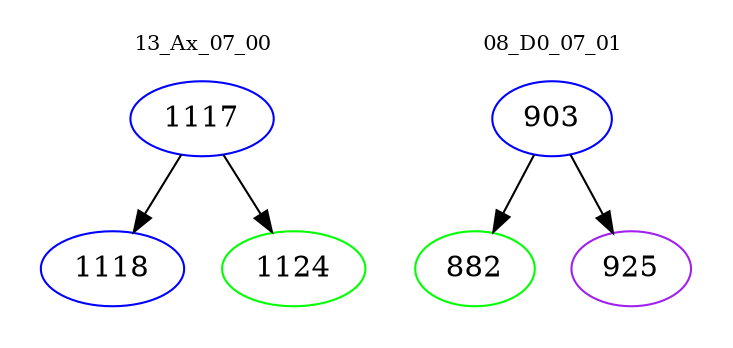 digraph{
subgraph cluster_0 {
color = white
label = "13_Ax_07_00";
fontsize=10;
T0_1117 [label="1117", color="blue"]
T0_1117 -> T0_1118 [color="black"]
T0_1118 [label="1118", color="blue"]
T0_1117 -> T0_1124 [color="black"]
T0_1124 [label="1124", color="green"]
}
subgraph cluster_1 {
color = white
label = "08_D0_07_01";
fontsize=10;
T1_903 [label="903", color="blue"]
T1_903 -> T1_882 [color="black"]
T1_882 [label="882", color="green"]
T1_903 -> T1_925 [color="black"]
T1_925 [label="925", color="purple"]
}
}
